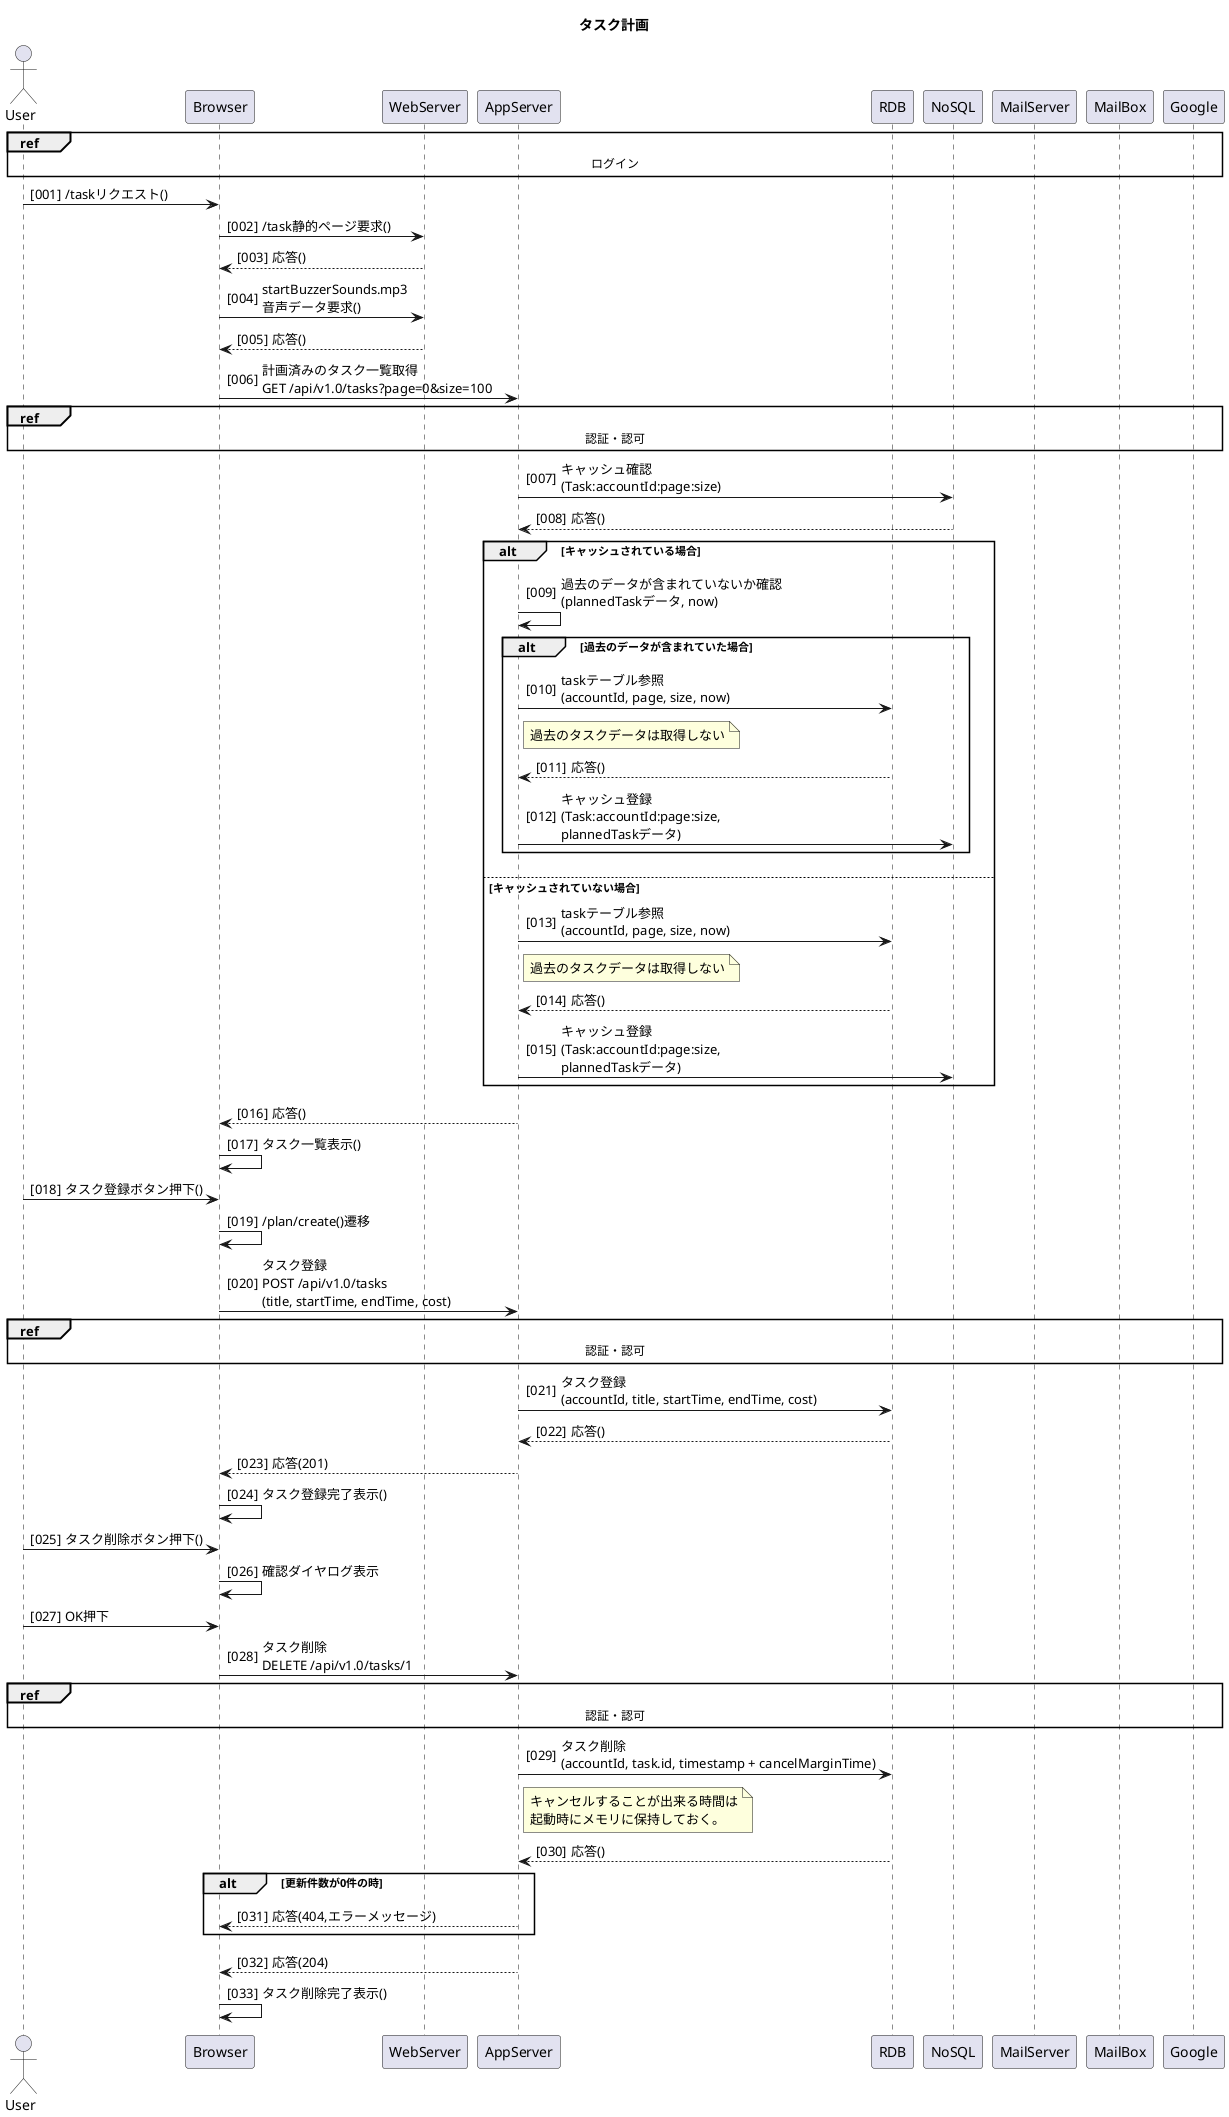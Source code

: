@startuml タスク計画
title タスク計画

actor User
participant Browser
participant WebServer
participant AppServer
participant RDB
participant NoSQL
participant MailServer
participant MailBox
participant Google
!pragma teoz true

autonumber "[000]"
ref over User, Google: ログイン

User -> Browser: /taskリクエスト()
Browser -> WebServer: /task静的ページ要求()
WebServer --> Browser: 応答()
Browser -> WebServer: startBuzzerSounds.mp3\n音声データ要求()
WebServer --> Browser: 応答()

' READ ALL
Browser -> AppServer: 計画済みのタスク一覧取得\nGET /api/v1.0/tasks?page=0&size=100
ref over User, Google: 認証・認可
AppServer -> NoSQL: キャッシュ確認\n(Task:accountId:page:size)
NoSQL --> AppServer: 応答()
alt キャッシュされている場合
  AppServer -> AppServer: 過去のデータが含まれていないか確認\n(plannedTaskデータ, now)
  alt 過去のデータが含まれていた場合
    AppServer -> RDB: taskテーブル参照\n(accountId, page, size, now)
    note right of AppServer
      過去のタスクデータは取得しない
    end note
    RDB --> AppServer: 応答()
    AppServer -> NoSQL: キャッシュ登録\n(Task:accountId:page:size, \nplannedTaskデータ)
  end
else キャッシュされていない場合
  AppServer -> RDB: taskテーブル参照\n(accountId, page, size, now)
  note right of AppServer
    過去のタスクデータは取得しない
  end note
  RDB --> AppServer: 応答()
  AppServer -> NoSQL: キャッシュ登録\n(Task:accountId:page:size, \nplannedTaskデータ)
end

AppServer --> Browser: 応答()
Browser -> Browser: タスク一覧表示()

' CREATE
User -> Browser: タスク登録ボタン押下()
Browser -> Browser: /plan/create()遷移
Browser -> AppServer: タスク登録\nPOST /api/v1.0/tasks\n(title, startTime, endTime, cost)
ref over User, Google: 認証・認可
AppServer -> RDB: タスク登録\n(accountId, title, startTime, endTime, cost)
RDB --> AppServer: 応答()
AppServer --> Browser: 応答(201)
Browser -> Browser: タスク登録完了表示()

' DELETE
User -> Browser: タスク削除ボタン押下()
Browser -> Browser: 確認ダイヤログ表示
User -> Browser: OK押下
Browser -> AppServer: タスク削除\nDELETE /api/v1.0/tasks/1
ref over User, Google: 認証・認可
AppServer -> RDB: タスク削除\n(accountId, task.id, timestamp + cancelMarginTime)
note right of AppServer
  キャンセルすることが出来る時間は
  起動時にメモリに保持しておく。
end note
RDB --> AppServer: 応答()
alt 更新件数が0件の時
  AppServer --> Browser: 応答(404,エラーメッセージ)
end
AppServer --> Browser: 応答(204)
Browser -> Browser: タスク削除完了表示()

@enduml
